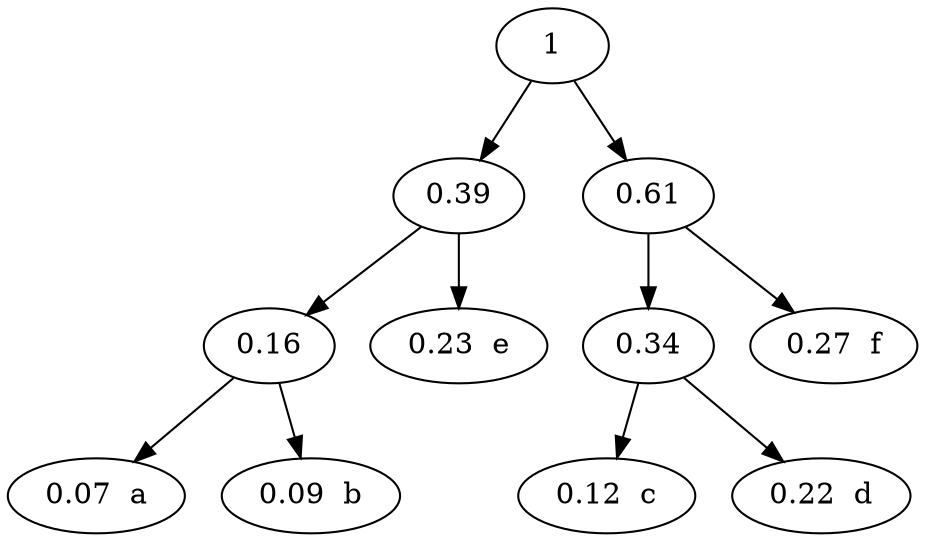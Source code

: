 digraph
{
A [ label = "1"];
B [ label = "0.39"];
C [ label = "0.61"];
D [ label = "0.16"];
E [ label = "0.23  e"];
F [ label = "0.07  a"];
G [ label = "0.09  b"];
H [ label = "0.34"];
I [ label = "0.27  f"];
J [ label = "0.12  c"];
K [ label = "0.22  d"];
A->B;
A->C;
B->D;
B->E;
D->F;
D->G;
C->H;
C->I;
H->J;
H->K;
}
